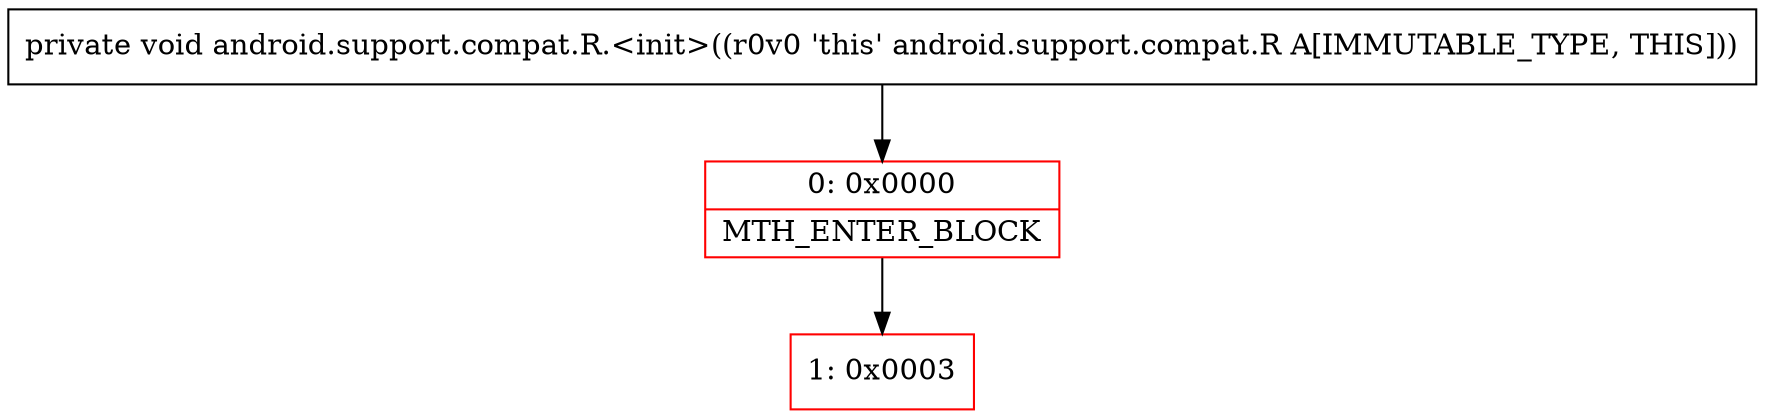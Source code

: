 digraph "CFG forandroid.support.compat.R.\<init\>()V" {
subgraph cluster_Region_1051438164 {
label = "R(0)";
node [shape=record,color=blue];
}
Node_0 [shape=record,color=red,label="{0\:\ 0x0000|MTH_ENTER_BLOCK\l}"];
Node_1 [shape=record,color=red,label="{1\:\ 0x0003}"];
MethodNode[shape=record,label="{private void android.support.compat.R.\<init\>((r0v0 'this' android.support.compat.R A[IMMUTABLE_TYPE, THIS])) }"];
MethodNode -> Node_0;
Node_0 -> Node_1;
}

